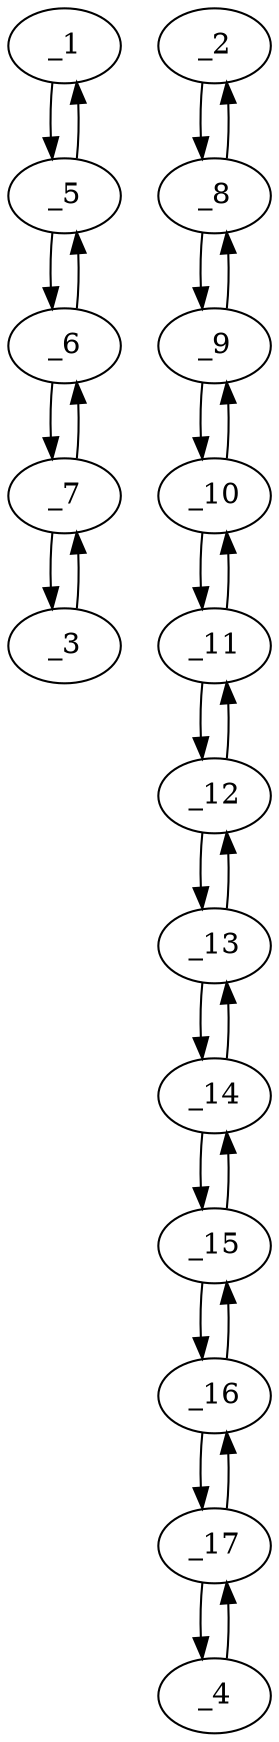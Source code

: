 digraph s1377_08 {
	_1	 [x="36.000000",
		y="65.000000"];
	_5	 [x="32.000000",
		y="82.000000"];
	_1 -> _5	 [angle="1.801887",
		orient="0.973417"];
	_2	 [x="225.000000",
		y="112.000000"];
	_8	 [x="213.000000",
		y="104.000000"];
	_2 -> _8	 [angle="-2.553590",
		orient="-0.554700"];
	_3	 [x="54.000000",
		y="127.000000"];
	_7	 [x="52.000000",
		y="108.000000"];
	_3 -> _7	 [angle="-1.675673",
		orient="-0.994505"];
	_4	 [x="101.000000",
		y="148.000000"];
	_17	 [x="105.000000",
		y="136.000000"];
	_4 -> _17	 [angle="-1.249046",
		orient="-0.948683"];
	_5 -> _1	 [angle="-1.339706",
		orient="-0.973417"];
	_6	 [x="42.000000",
		y="95.000000"];
	_5 -> _6	 [angle="0.915101",
		orient="0.792624"];
	_6 -> _5	 [angle="-2.226492",
		orient="-0.792624"];
	_6 -> _7	 [angle="0.915101",
		orient="0.792624"];
	_7 -> _3	 [angle="1.465919",
		orient="0.994505"];
	_7 -> _6	 [angle="-2.226492",
		orient="-0.792624"];
	_8 -> _2	 [angle="0.588003",
		orient="0.554700"];
	_9	 [x="198.000000",
		y="99.000000"];
	_8 -> _9	 [angle="-2.819842",
		orient="-0.316228"];
	_9 -> _8	 [angle="0.321751",
		orient="0.316228"];
	_10	 [x="181.000000",
		y="95.000000"];
	_9 -> _10	 [angle="-2.910502",
		orient="-0.229039"];
	_10 -> _9	 [angle="0.231091",
		orient="0.229039"];
	_11	 [x="166.000000",
		y="96.000000"];
	_10 -> _11	 [angle="3.075024",
		orient="0.066519"];
	_11 -> _10	 [angle="-0.066568",
		orient="-0.066519"];
	_12	 [x="153.000000",
		y="99.000000"];
	_11 -> _12	 [angle="2.914794",
		orient="0.224860"];
	_12 -> _11	 [angle="-0.226799",
		orient="-0.224860"];
	_13	 [x="137.000000",
		y="95.000000"];
	_12 -> _13	 [angle="-2.896614",
		orient="-0.242536"];
	_13 -> _12	 [angle="0.244979",
		orient="0.242536"];
	_14	 [x="123.000000",
		y="101.000000"];
	_13 -> _14	 [angle="2.736701",
		orient="0.393919"];
	_14 -> _13	 [angle="-0.404892",
		orient="-0.393919"];
	_15	 [x="112.000000",
		y="110.000000"];
	_14 -> _15	 [angle="2.455863",
		orient="0.633238"];
	_15 -> _14	 [angle="-0.685730",
		orient="-0.633238"];
	_16	 [x="106.000000",
		y="123.000000"];
	_15 -> _16	 [angle="2.003204",
		orient="0.907959"];
	_16 -> _15	 [angle="-1.138389",
		orient="-0.907959"];
	_16 -> _17	 [angle="1.647568",
		orient="0.997054"];
	_17 -> _4	 [angle="1.892547",
		orient="0.948683"];
	_17 -> _16	 [angle="-1.494024",
		orient="-0.997054"];
}
